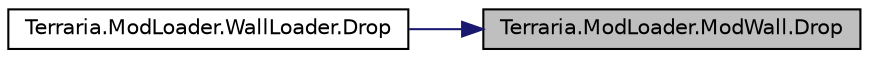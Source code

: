 digraph "Terraria.ModLoader.ModWall.Drop"
{
 // LATEX_PDF_SIZE
  edge [fontname="Helvetica",fontsize="10",labelfontname="Helvetica",labelfontsize="10"];
  node [fontname="Helvetica",fontsize="10",shape=record];
  rankdir="RL";
  Node1 [label="Terraria.ModLoader.ModWall.Drop",height=0.2,width=0.4,color="black", fillcolor="grey75", style="filled", fontcolor="black",tooltip="Allows you to customize which items the wall at the given coordinates drops. Return false to stop the..."];
  Node1 -> Node2 [dir="back",color="midnightblue",fontsize="10",style="solid",fontname="Helvetica"];
  Node2 [label="Terraria.ModLoader.WallLoader.Drop",height=0.2,width=0.4,color="black", fillcolor="white", style="filled",URL="$class_terraria_1_1_mod_loader_1_1_wall_loader.html#aacb5778106adf74f7ab7ec0c85124eb0",tooltip=" "];
}
